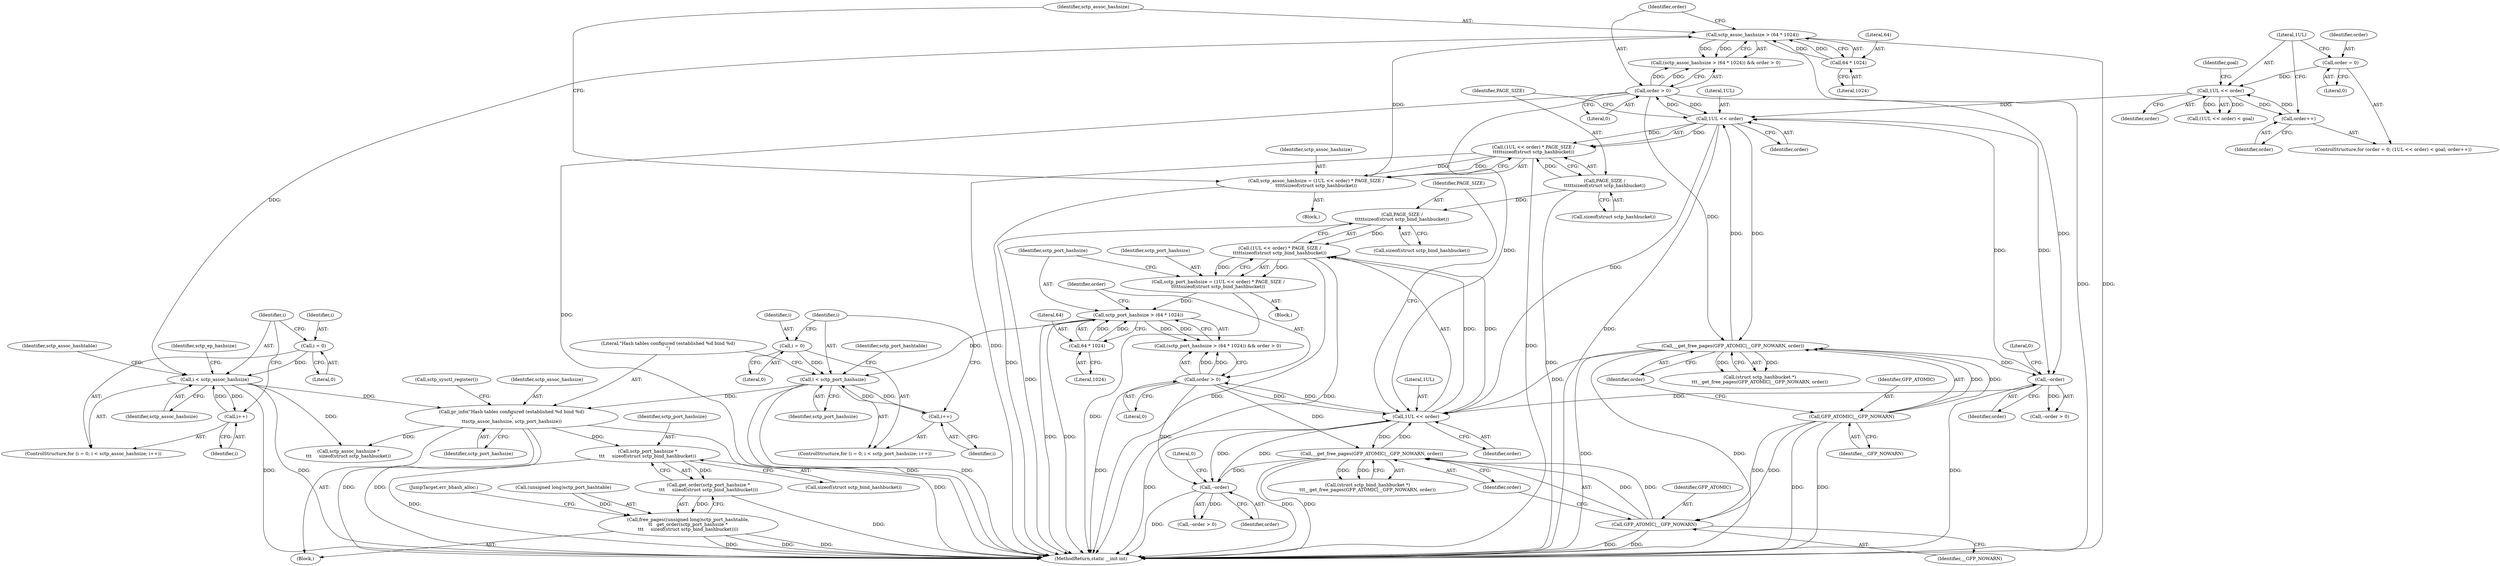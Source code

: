 digraph "0_linux_8e2d61e0aed2b7c4ecb35844fe07e0b2b762dee4_0@API" {
"1000559" [label="(Call,sctp_port_hashsize *\n\t\t\t     sizeof(struct sctp_bind_hashbucket))"];
"1000495" [label="(Call,pr_info(\"Hash tables configured (established %d bind %d)\n\",\n\t\tsctp_assoc_hashsize, sctp_port_hashsize))"];
"1000355" [label="(Call,i < sctp_assoc_hashsize)"];
"1000352" [label="(Call,i = 0)"];
"1000358" [label="(Call,i++)"];
"1000315" [label="(Call,sctp_assoc_hashsize > (64 * 1024))"];
"1000303" [label="(Call,sctp_assoc_hashsize = (1UL << order) * PAGE_SIZE /\n\t\t\t\t\tsizeof(struct sctp_hashbucket))"];
"1000305" [label="(Call,(1UL << order) * PAGE_SIZE /\n\t\t\t\t\tsizeof(struct sctp_hashbucket))"];
"1000306" [label="(Call,1UL << order)"];
"1000328" [label="(Call,__get_free_pages(GFP_ATOMIC|__GFP_NOWARN, order))"];
"1000329" [label="(Call,GFP_ATOMIC|__GFP_NOWARN)"];
"1000320" [label="(Call,order > 0)"];
"1000337" [label="(Call,--order)"];
"1000295" [label="(Call,1UL << order)"];
"1000291" [label="(Call,order = 0)"];
"1000299" [label="(Call,order++)"];
"1000309" [label="(Call,PAGE_SIZE /\n\t\t\t\t\tsizeof(struct sctp_hashbucket))"];
"1000317" [label="(Call,64 * 1024)"];
"1000475" [label="(Call,i < sctp_port_hashsize)"];
"1000478" [label="(Call,i++)"];
"1000472" [label="(Call,i = 0)"];
"1000435" [label="(Call,sctp_port_hashsize > (64 * 1024))"];
"1000423" [label="(Call,sctp_port_hashsize = (1UL << order) * PAGE_SIZE /\n\t\t\t\t\tsizeof(struct sctp_bind_hashbucket))"];
"1000425" [label="(Call,(1UL << order) * PAGE_SIZE /\n\t\t\t\t\tsizeof(struct sctp_bind_hashbucket))"];
"1000426" [label="(Call,1UL << order)"];
"1000457" [label="(Call,--order)"];
"1000448" [label="(Call,__get_free_pages(GFP_ATOMIC|__GFP_NOWARN, order))"];
"1000449" [label="(Call,GFP_ATOMIC|__GFP_NOWARN)"];
"1000440" [label="(Call,order > 0)"];
"1000429" [label="(Call,PAGE_SIZE /\n\t\t\t\t\tsizeof(struct sctp_bind_hashbucket))"];
"1000437" [label="(Call,64 * 1024)"];
"1000558" [label="(Call,get_order(sctp_port_hashsize *\n\t\t\t     sizeof(struct sctp_bind_hashbucket)))"];
"1000554" [label="(Call,free_pages((unsigned long)sctp_port_hashtable,\n\t\t   get_order(sctp_port_hashsize *\n\t\t\t     sizeof(struct sctp_bind_hashbucket))))"];
"1000572" [label="(Call,sctp_assoc_hashsize *\n\t\t\t     sizeof(struct sctp_hashbucket))"];
"1000292" [label="(Identifier,order)"];
"1000326" [label="(Call,(struct sctp_hashbucket *)\n\t\t\t__get_free_pages(GFP_ATOMIC|__GFP_NOWARN, order))"];
"1000315" [label="(Call,sctp_assoc_hashsize > (64 * 1024))"];
"1000311" [label="(Call,sizeof(struct sctp_hashbucket))"];
"1000314" [label="(Call,(sctp_assoc_hashsize > (64 * 1024)) && order > 0)"];
"1000422" [label="(Block,)"];
"1000498" [label="(Identifier,sctp_port_hashsize)"];
"1000290" [label="(ControlStructure,for (order = 0; (1UL << order) < goal; order++))"];
"1000479" [label="(Identifier,i)"];
"1000441" [label="(Identifier,order)"];
"1000304" [label="(Identifier,sctp_assoc_hashsize)"];
"1000587" [label="(MethodReturn,static __init int)"];
"1000426" [label="(Call,1UL << order)"];
"1000306" [label="(Call,1UL << order)"];
"1000356" [label="(Identifier,i)"];
"1000431" [label="(Call,sizeof(struct sctp_bind_hashbucket))"];
"1000328" [label="(Call,__get_free_pages(GFP_ATOMIC|__GFP_NOWARN, order))"];
"1000352" [label="(Call,i = 0)"];
"1000456" [label="(Call,--order > 0)"];
"1000321" [label="(Identifier,order)"];
"1000319" [label="(Literal,1024)"];
"1000495" [label="(Call,pr_info(\"Hash tables configured (established %d bind %d)\n\",\n\t\tsctp_assoc_hashsize, sctp_port_hashsize))"];
"1000473" [label="(Identifier,i)"];
"1000446" [label="(Call,(struct sctp_bind_hashbucket *)\n\t\t\t__get_free_pages(GFP_ATOMIC|__GFP_NOWARN, order))"];
"1000297" [label="(Identifier,order)"];
"1000331" [label="(Identifier,__GFP_NOWARN)"];
"1000291" [label="(Call,order = 0)"];
"1000496" [label="(Literal,\"Hash tables configured (established %d bind %d)\n\")"];
"1000458" [label="(Identifier,order)"];
"1000457" [label="(Call,--order)"];
"1000309" [label="(Call,PAGE_SIZE /\n\t\t\t\t\tsizeof(struct sctp_hashbucket))"];
"1000308" [label="(Identifier,order)"];
"1000477" [label="(Identifier,sctp_port_hashsize)"];
"1000452" [label="(Identifier,order)"];
"1000423" [label="(Call,sctp_port_hashsize = (1UL << order) * PAGE_SIZE /\n\t\t\t\t\tsizeof(struct sctp_bind_hashbucket))"];
"1000451" [label="(Identifier,__GFP_NOWARN)"];
"1000428" [label="(Identifier,order)"];
"1000365" [label="(Identifier,sctp_assoc_hashtable)"];
"1000438" [label="(Literal,64)"];
"1000558" [label="(Call,get_order(sctp_port_hashsize *\n\t\t\t     sizeof(struct sctp_bind_hashbucket)))"];
"1000310" [label="(Identifier,PAGE_SIZE)"];
"1000351" [label="(ControlStructure,for (i = 0; i < sctp_assoc_hashsize; i++))"];
"1000425" [label="(Call,(1UL << order) * PAGE_SIZE /\n\t\t\t\t\tsizeof(struct sctp_bind_hashbucket))"];
"1000318" [label="(Literal,64)"];
"1000296" [label="(Literal,1UL)"];
"1000436" [label="(Identifier,sctp_port_hashsize)"];
"1000497" [label="(Identifier,sctp_assoc_hashsize)"];
"1000437" [label="(Call,64 * 1024)"];
"1000330" [label="(Identifier,GFP_ATOMIC)"];
"1000427" [label="(Literal,1UL)"];
"1000475" [label="(Call,i < sctp_port_hashsize)"];
"1000294" [label="(Call,(1UL << order) < goal)"];
"1000448" [label="(Call,__get_free_pages(GFP_ATOMIC|__GFP_NOWARN, order))"];
"1000303" [label="(Call,sctp_assoc_hashsize = (1UL << order) * PAGE_SIZE /\n\t\t\t\t\tsizeof(struct sctp_hashbucket))"];
"1000485" [label="(Identifier,sctp_port_hashtable)"];
"1000305" [label="(Call,(1UL << order) * PAGE_SIZE /\n\t\t\t\t\tsizeof(struct sctp_hashbucket))"];
"1000359" [label="(Identifier,i)"];
"1000474" [label="(Literal,0)"];
"1000337" [label="(Call,--order)"];
"1000449" [label="(Call,GFP_ATOMIC|__GFP_NOWARN)"];
"1000354" [label="(Literal,0)"];
"1000320" [label="(Call,order > 0)"];
"1000376" [label="(Identifier,sctp_ep_hashsize)"];
"1000299" [label="(Call,order++)"];
"1000300" [label="(Identifier,order)"];
"1000554" [label="(Call,free_pages((unsigned long)sctp_port_hashtable,\n\t\t   get_order(sctp_port_hashsize *\n\t\t\t     sizeof(struct sctp_bind_hashbucket))))"];
"1000560" [label="(Identifier,sctp_port_hashsize)"];
"1000476" [label="(Identifier,i)"];
"1000563" [label="(JumpTarget,err_bhash_alloc:)"];
"1000329" [label="(Call,GFP_ATOMIC|__GFP_NOWARN)"];
"1000338" [label="(Identifier,order)"];
"1000358" [label="(Call,i++)"];
"1000317" [label="(Call,64 * 1024)"];
"1000336" [label="(Call,--order > 0)"];
"1000439" [label="(Literal,1024)"];
"1000307" [label="(Literal,1UL)"];
"1000559" [label="(Call,sctp_port_hashsize *\n\t\t\t     sizeof(struct sctp_bind_hashbucket))"];
"1000355" [label="(Call,i < sctp_assoc_hashsize)"];
"1000316" [label="(Identifier,sctp_assoc_hashsize)"];
"1000424" [label="(Identifier,sctp_port_hashsize)"];
"1000478" [label="(Call,i++)"];
"1000332" [label="(Identifier,order)"];
"1000499" [label="(Call,sctp_sysctl_register())"];
"1000295" [label="(Call,1UL << order)"];
"1000471" [label="(ControlStructure,for (i = 0; i < sctp_port_hashsize; i++))"];
"1000353" [label="(Identifier,i)"];
"1000298" [label="(Identifier,goal)"];
"1000561" [label="(Call,sizeof(struct sctp_bind_hashbucket))"];
"1000472" [label="(Call,i = 0)"];
"1000112" [label="(Block,)"];
"1000293" [label="(Literal,0)"];
"1000429" [label="(Call,PAGE_SIZE /\n\t\t\t\t\tsizeof(struct sctp_bind_hashbucket))"];
"1000322" [label="(Literal,0)"];
"1000434" [label="(Call,(sctp_port_hashsize > (64 * 1024)) && order > 0)"];
"1000450" [label="(Identifier,GFP_ATOMIC)"];
"1000430" [label="(Identifier,PAGE_SIZE)"];
"1000440" [label="(Call,order > 0)"];
"1000357" [label="(Identifier,sctp_assoc_hashsize)"];
"1000339" [label="(Literal,0)"];
"1000459" [label="(Literal,0)"];
"1000442" [label="(Literal,0)"];
"1000435" [label="(Call,sctp_port_hashsize > (64 * 1024))"];
"1000302" [label="(Block,)"];
"1000555" [label="(Call,(unsigned long)sctp_port_hashtable)"];
"1000559" -> "1000558"  [label="AST: "];
"1000559" -> "1000561"  [label="CFG: "];
"1000560" -> "1000559"  [label="AST: "];
"1000561" -> "1000559"  [label="AST: "];
"1000558" -> "1000559"  [label="CFG: "];
"1000559" -> "1000587"  [label="DDG: "];
"1000559" -> "1000558"  [label="DDG: "];
"1000495" -> "1000559"  [label="DDG: "];
"1000495" -> "1000112"  [label="AST: "];
"1000495" -> "1000498"  [label="CFG: "];
"1000496" -> "1000495"  [label="AST: "];
"1000497" -> "1000495"  [label="AST: "];
"1000498" -> "1000495"  [label="AST: "];
"1000499" -> "1000495"  [label="CFG: "];
"1000495" -> "1000587"  [label="DDG: "];
"1000495" -> "1000587"  [label="DDG: "];
"1000495" -> "1000587"  [label="DDG: "];
"1000355" -> "1000495"  [label="DDG: "];
"1000475" -> "1000495"  [label="DDG: "];
"1000495" -> "1000572"  [label="DDG: "];
"1000355" -> "1000351"  [label="AST: "];
"1000355" -> "1000357"  [label="CFG: "];
"1000356" -> "1000355"  [label="AST: "];
"1000357" -> "1000355"  [label="AST: "];
"1000365" -> "1000355"  [label="CFG: "];
"1000376" -> "1000355"  [label="CFG: "];
"1000355" -> "1000587"  [label="DDG: "];
"1000355" -> "1000587"  [label="DDG: "];
"1000352" -> "1000355"  [label="DDG: "];
"1000358" -> "1000355"  [label="DDG: "];
"1000315" -> "1000355"  [label="DDG: "];
"1000355" -> "1000358"  [label="DDG: "];
"1000355" -> "1000572"  [label="DDG: "];
"1000352" -> "1000351"  [label="AST: "];
"1000352" -> "1000354"  [label="CFG: "];
"1000353" -> "1000352"  [label="AST: "];
"1000354" -> "1000352"  [label="AST: "];
"1000356" -> "1000352"  [label="CFG: "];
"1000358" -> "1000351"  [label="AST: "];
"1000358" -> "1000359"  [label="CFG: "];
"1000359" -> "1000358"  [label="AST: "];
"1000356" -> "1000358"  [label="CFG: "];
"1000315" -> "1000314"  [label="AST: "];
"1000315" -> "1000317"  [label="CFG: "];
"1000316" -> "1000315"  [label="AST: "];
"1000317" -> "1000315"  [label="AST: "];
"1000321" -> "1000315"  [label="CFG: "];
"1000314" -> "1000315"  [label="CFG: "];
"1000315" -> "1000587"  [label="DDG: "];
"1000315" -> "1000587"  [label="DDG: "];
"1000315" -> "1000314"  [label="DDG: "];
"1000315" -> "1000314"  [label="DDG: "];
"1000303" -> "1000315"  [label="DDG: "];
"1000317" -> "1000315"  [label="DDG: "];
"1000317" -> "1000315"  [label="DDG: "];
"1000303" -> "1000302"  [label="AST: "];
"1000303" -> "1000305"  [label="CFG: "];
"1000304" -> "1000303"  [label="AST: "];
"1000305" -> "1000303"  [label="AST: "];
"1000316" -> "1000303"  [label="CFG: "];
"1000303" -> "1000587"  [label="DDG: "];
"1000305" -> "1000303"  [label="DDG: "];
"1000305" -> "1000303"  [label="DDG: "];
"1000305" -> "1000309"  [label="CFG: "];
"1000306" -> "1000305"  [label="AST: "];
"1000309" -> "1000305"  [label="AST: "];
"1000305" -> "1000587"  [label="DDG: "];
"1000305" -> "1000587"  [label="DDG: "];
"1000306" -> "1000305"  [label="DDG: "];
"1000306" -> "1000305"  [label="DDG: "];
"1000309" -> "1000305"  [label="DDG: "];
"1000306" -> "1000308"  [label="CFG: "];
"1000307" -> "1000306"  [label="AST: "];
"1000308" -> "1000306"  [label="AST: "];
"1000310" -> "1000306"  [label="CFG: "];
"1000306" -> "1000587"  [label="DDG: "];
"1000328" -> "1000306"  [label="DDG: "];
"1000337" -> "1000306"  [label="DDG: "];
"1000295" -> "1000306"  [label="DDG: "];
"1000320" -> "1000306"  [label="DDG: "];
"1000306" -> "1000320"  [label="DDG: "];
"1000306" -> "1000328"  [label="DDG: "];
"1000306" -> "1000337"  [label="DDG: "];
"1000306" -> "1000426"  [label="DDG: "];
"1000328" -> "1000326"  [label="AST: "];
"1000328" -> "1000332"  [label="CFG: "];
"1000329" -> "1000328"  [label="AST: "];
"1000332" -> "1000328"  [label="AST: "];
"1000326" -> "1000328"  [label="CFG: "];
"1000328" -> "1000587"  [label="DDG: "];
"1000328" -> "1000587"  [label="DDG: "];
"1000328" -> "1000326"  [label="DDG: "];
"1000328" -> "1000326"  [label="DDG: "];
"1000329" -> "1000328"  [label="DDG: "];
"1000329" -> "1000328"  [label="DDG: "];
"1000320" -> "1000328"  [label="DDG: "];
"1000328" -> "1000337"  [label="DDG: "];
"1000328" -> "1000426"  [label="DDG: "];
"1000329" -> "1000331"  [label="CFG: "];
"1000330" -> "1000329"  [label="AST: "];
"1000331" -> "1000329"  [label="AST: "];
"1000332" -> "1000329"  [label="CFG: "];
"1000329" -> "1000587"  [label="DDG: "];
"1000329" -> "1000587"  [label="DDG: "];
"1000329" -> "1000449"  [label="DDG: "];
"1000329" -> "1000449"  [label="DDG: "];
"1000320" -> "1000314"  [label="AST: "];
"1000320" -> "1000322"  [label="CFG: "];
"1000321" -> "1000320"  [label="AST: "];
"1000322" -> "1000320"  [label="AST: "];
"1000314" -> "1000320"  [label="CFG: "];
"1000320" -> "1000587"  [label="DDG: "];
"1000320" -> "1000314"  [label="DDG: "];
"1000320" -> "1000314"  [label="DDG: "];
"1000320" -> "1000337"  [label="DDG: "];
"1000320" -> "1000426"  [label="DDG: "];
"1000337" -> "1000336"  [label="AST: "];
"1000337" -> "1000338"  [label="CFG: "];
"1000338" -> "1000337"  [label="AST: "];
"1000339" -> "1000337"  [label="CFG: "];
"1000337" -> "1000587"  [label="DDG: "];
"1000337" -> "1000336"  [label="DDG: "];
"1000337" -> "1000426"  [label="DDG: "];
"1000295" -> "1000294"  [label="AST: "];
"1000295" -> "1000297"  [label="CFG: "];
"1000296" -> "1000295"  [label="AST: "];
"1000297" -> "1000295"  [label="AST: "];
"1000298" -> "1000295"  [label="CFG: "];
"1000295" -> "1000294"  [label="DDG: "];
"1000295" -> "1000294"  [label="DDG: "];
"1000291" -> "1000295"  [label="DDG: "];
"1000299" -> "1000295"  [label="DDG: "];
"1000295" -> "1000299"  [label="DDG: "];
"1000291" -> "1000290"  [label="AST: "];
"1000291" -> "1000293"  [label="CFG: "];
"1000292" -> "1000291"  [label="AST: "];
"1000293" -> "1000291"  [label="AST: "];
"1000296" -> "1000291"  [label="CFG: "];
"1000299" -> "1000290"  [label="AST: "];
"1000299" -> "1000300"  [label="CFG: "];
"1000300" -> "1000299"  [label="AST: "];
"1000296" -> "1000299"  [label="CFG: "];
"1000309" -> "1000311"  [label="CFG: "];
"1000310" -> "1000309"  [label="AST: "];
"1000311" -> "1000309"  [label="AST: "];
"1000309" -> "1000587"  [label="DDG: "];
"1000309" -> "1000429"  [label="DDG: "];
"1000317" -> "1000319"  [label="CFG: "];
"1000318" -> "1000317"  [label="AST: "];
"1000319" -> "1000317"  [label="AST: "];
"1000475" -> "1000471"  [label="AST: "];
"1000475" -> "1000477"  [label="CFG: "];
"1000476" -> "1000475"  [label="AST: "];
"1000477" -> "1000475"  [label="AST: "];
"1000485" -> "1000475"  [label="CFG: "];
"1000496" -> "1000475"  [label="CFG: "];
"1000475" -> "1000587"  [label="DDG: "];
"1000475" -> "1000587"  [label="DDG: "];
"1000478" -> "1000475"  [label="DDG: "];
"1000472" -> "1000475"  [label="DDG: "];
"1000435" -> "1000475"  [label="DDG: "];
"1000475" -> "1000478"  [label="DDG: "];
"1000478" -> "1000471"  [label="AST: "];
"1000478" -> "1000479"  [label="CFG: "];
"1000479" -> "1000478"  [label="AST: "];
"1000476" -> "1000478"  [label="CFG: "];
"1000472" -> "1000471"  [label="AST: "];
"1000472" -> "1000474"  [label="CFG: "];
"1000473" -> "1000472"  [label="AST: "];
"1000474" -> "1000472"  [label="AST: "];
"1000476" -> "1000472"  [label="CFG: "];
"1000435" -> "1000434"  [label="AST: "];
"1000435" -> "1000437"  [label="CFG: "];
"1000436" -> "1000435"  [label="AST: "];
"1000437" -> "1000435"  [label="AST: "];
"1000441" -> "1000435"  [label="CFG: "];
"1000434" -> "1000435"  [label="CFG: "];
"1000435" -> "1000587"  [label="DDG: "];
"1000435" -> "1000587"  [label="DDG: "];
"1000435" -> "1000434"  [label="DDG: "];
"1000435" -> "1000434"  [label="DDG: "];
"1000423" -> "1000435"  [label="DDG: "];
"1000437" -> "1000435"  [label="DDG: "];
"1000437" -> "1000435"  [label="DDG: "];
"1000423" -> "1000422"  [label="AST: "];
"1000423" -> "1000425"  [label="CFG: "];
"1000424" -> "1000423"  [label="AST: "];
"1000425" -> "1000423"  [label="AST: "];
"1000436" -> "1000423"  [label="CFG: "];
"1000423" -> "1000587"  [label="DDG: "];
"1000425" -> "1000423"  [label="DDG: "];
"1000425" -> "1000423"  [label="DDG: "];
"1000425" -> "1000429"  [label="CFG: "];
"1000426" -> "1000425"  [label="AST: "];
"1000429" -> "1000425"  [label="AST: "];
"1000425" -> "1000587"  [label="DDG: "];
"1000425" -> "1000587"  [label="DDG: "];
"1000426" -> "1000425"  [label="DDG: "];
"1000426" -> "1000425"  [label="DDG: "];
"1000429" -> "1000425"  [label="DDG: "];
"1000426" -> "1000428"  [label="CFG: "];
"1000427" -> "1000426"  [label="AST: "];
"1000428" -> "1000426"  [label="AST: "];
"1000430" -> "1000426"  [label="CFG: "];
"1000426" -> "1000587"  [label="DDG: "];
"1000457" -> "1000426"  [label="DDG: "];
"1000440" -> "1000426"  [label="DDG: "];
"1000448" -> "1000426"  [label="DDG: "];
"1000426" -> "1000440"  [label="DDG: "];
"1000426" -> "1000448"  [label="DDG: "];
"1000426" -> "1000457"  [label="DDG: "];
"1000457" -> "1000456"  [label="AST: "];
"1000457" -> "1000458"  [label="CFG: "];
"1000458" -> "1000457"  [label="AST: "];
"1000459" -> "1000457"  [label="CFG: "];
"1000457" -> "1000587"  [label="DDG: "];
"1000457" -> "1000456"  [label="DDG: "];
"1000448" -> "1000457"  [label="DDG: "];
"1000440" -> "1000457"  [label="DDG: "];
"1000448" -> "1000446"  [label="AST: "];
"1000448" -> "1000452"  [label="CFG: "];
"1000449" -> "1000448"  [label="AST: "];
"1000452" -> "1000448"  [label="AST: "];
"1000446" -> "1000448"  [label="CFG: "];
"1000448" -> "1000587"  [label="DDG: "];
"1000448" -> "1000587"  [label="DDG: "];
"1000448" -> "1000446"  [label="DDG: "];
"1000448" -> "1000446"  [label="DDG: "];
"1000449" -> "1000448"  [label="DDG: "];
"1000449" -> "1000448"  [label="DDG: "];
"1000440" -> "1000448"  [label="DDG: "];
"1000449" -> "1000451"  [label="CFG: "];
"1000450" -> "1000449"  [label="AST: "];
"1000451" -> "1000449"  [label="AST: "];
"1000452" -> "1000449"  [label="CFG: "];
"1000449" -> "1000587"  [label="DDG: "];
"1000449" -> "1000587"  [label="DDG: "];
"1000440" -> "1000434"  [label="AST: "];
"1000440" -> "1000442"  [label="CFG: "];
"1000441" -> "1000440"  [label="AST: "];
"1000442" -> "1000440"  [label="AST: "];
"1000434" -> "1000440"  [label="CFG: "];
"1000440" -> "1000587"  [label="DDG: "];
"1000440" -> "1000434"  [label="DDG: "];
"1000440" -> "1000434"  [label="DDG: "];
"1000429" -> "1000431"  [label="CFG: "];
"1000430" -> "1000429"  [label="AST: "];
"1000431" -> "1000429"  [label="AST: "];
"1000429" -> "1000587"  [label="DDG: "];
"1000437" -> "1000439"  [label="CFG: "];
"1000438" -> "1000437"  [label="AST: "];
"1000439" -> "1000437"  [label="AST: "];
"1000558" -> "1000554"  [label="AST: "];
"1000554" -> "1000558"  [label="CFG: "];
"1000558" -> "1000587"  [label="DDG: "];
"1000558" -> "1000554"  [label="DDG: "];
"1000554" -> "1000112"  [label="AST: "];
"1000555" -> "1000554"  [label="AST: "];
"1000563" -> "1000554"  [label="CFG: "];
"1000554" -> "1000587"  [label="DDG: "];
"1000554" -> "1000587"  [label="DDG: "];
"1000554" -> "1000587"  [label="DDG: "];
"1000555" -> "1000554"  [label="DDG: "];
}
